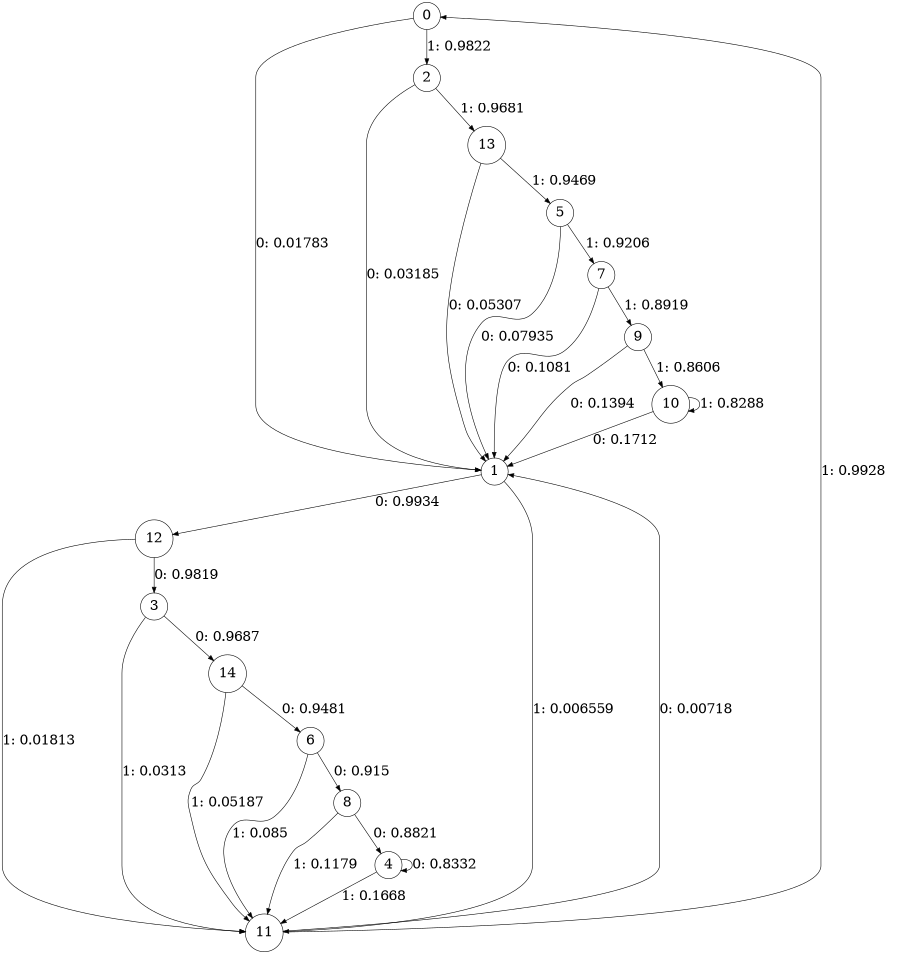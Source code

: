digraph "ch4_both_L8" {
size = "6,8.5";
ratio = "fill";
node [shape = circle];
node [fontsize = 24];
edge [fontsize = 24];
0 -> 1 [label = "0: 0.01783  "];
0 -> 2 [label = "1: 0.9822   "];
1 -> 12 [label = "0: 0.9934   "];
1 -> 11 [label = "1: 0.006559  "];
2 -> 1 [label = "0: 0.03185  "];
2 -> 13 [label = "1: 0.9681   "];
3 -> 14 [label = "0: 0.9687   "];
3 -> 11 [label = "1: 0.0313   "];
4 -> 4 [label = "0: 0.8332   "];
4 -> 11 [label = "1: 0.1668   "];
5 -> 1 [label = "0: 0.07935  "];
5 -> 7 [label = "1: 0.9206   "];
6 -> 8 [label = "0: 0.915    "];
6 -> 11 [label = "1: 0.085    "];
7 -> 1 [label = "0: 0.1081   "];
7 -> 9 [label = "1: 0.8919   "];
8 -> 4 [label = "0: 0.8821   "];
8 -> 11 [label = "1: 0.1179   "];
9 -> 1 [label = "0: 0.1394   "];
9 -> 10 [label = "1: 0.8606   "];
10 -> 1 [label = "0: 0.1712   "];
10 -> 10 [label = "1: 0.8288   "];
11 -> 1 [label = "0: 0.00718  "];
11 -> 0 [label = "1: 0.9928   "];
12 -> 3 [label = "0: 0.9819   "];
12 -> 11 [label = "1: 0.01813  "];
13 -> 1 [label = "0: 0.05307  "];
13 -> 5 [label = "1: 0.9469   "];
14 -> 6 [label = "0: 0.9481   "];
14 -> 11 [label = "1: 0.05187  "];
}